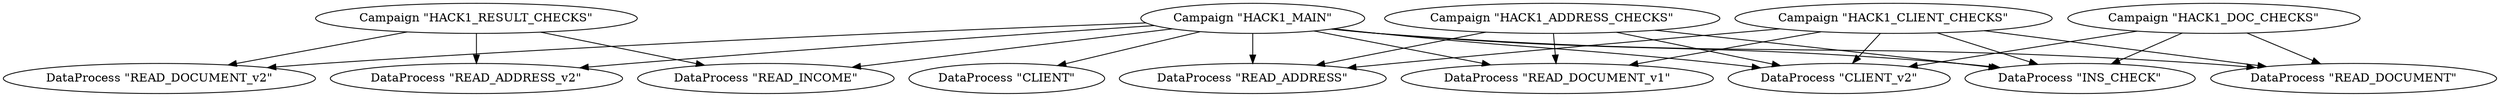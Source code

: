 // RTDM analysis
digraph {
	0 [label="Campaign \"HACK1_MAIN\""]
	1 [label="Campaign \"HACK1_RESULT_CHECKS\""]
	2 [label="Campaign \"HACK1_CLIENT_CHECKS\""]
	3 [label="Campaign \"HACK1_ADDRESS_CHECKS\""]
	4 [label="Campaign \"HACK1_DOC_CHECKS\""]
	5 [label="DataProcess \"READ_DOCUMENT_v2\""]
	6 [label="DataProcess \"READ_ADDRESS_v2\""]
	7 [label="DataProcess \"READ_INCOME\""]
	8 [label="DataProcess \"INS_CHECK\""]
	9 [label="DataProcess \"READ_DOCUMENT_v1\""]
	10 [label="DataProcess \"READ_ADDRESS\""]
	11 [label="DataProcess \"CLIENT_v2\""]
	12 [label="DataProcess \"READ_DOCUMENT\""]
	13 [label="DataProcess \"CLIENT\""]
	1 -> 5
	1 -> 6
	1 -> 7
	0 -> 5
	0 -> 6
	0 -> 7
	3 -> 8
	3 -> 9
	3 -> 10
	3 -> 11
	2 -> 8
	2 -> 9
	2 -> 10
	2 -> 11
	4 -> 11
	4 -> 8
	4 -> 12
	2 -> 12
	0 -> 8
	0 -> 9
	0 -> 10
	0 -> 11
	0 -> 12
	0 -> 13
}
